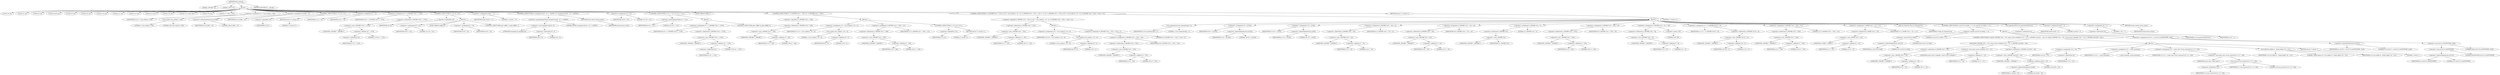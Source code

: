 digraph tftp_connect {  
"1000115" [label = "(METHOD,tftp_connect)" ]
"1000116" [label = "(PARAM,_DWORD *a1)" ]
"1000117" [label = "(PARAM,_BYTE *a2)" ]
"1000118" [label = "(BLOCK,,)" ]
"1000119" [label = "(LOCAL,v4: int)" ]
"1000120" [label = "(LOCAL,v5: int)" ]
"1000121" [label = "(LOCAL,v6: int)" ]
"1000122" [label = "(LOCAL,result: int)" ]
"1000123" [label = "(LOCAL,v8: int)" ]
"1000124" [label = "(LOCAL,v9: int)" ]
"1000125" [label = "(LOCAL,v10: int)" ]
"1000126" [label = "(LOCAL,v11: int)" ]
"1000127" [label = "(LOCAL,v12: int)" ]
"1000128" [label = "(LOCAL,v13: int *)" ]
"1000129" [label = "(LOCAL,v14: int)" ]
"1000130" [label = "(LOCAL,v15: const char *)" ]
"1000131" [label = "(LOCAL,v16: int)" ]
"1000132" [label = "(LOCAL,v17: char [ 128 ])" ]
"1000133" [label = "(<operator>.assignment,v4 = Curl_ccalloc(1, 336))" ]
"1000134" [label = "(IDENTIFIER,v4,v4 = Curl_ccalloc(1, 336))" ]
"1000135" [label = "(Curl_ccalloc,Curl_ccalloc(1, 336))" ]
"1000136" [label = "(LITERAL,1,Curl_ccalloc(1, 336))" ]
"1000137" [label = "(LITERAL,336,Curl_ccalloc(1, 336))" ]
"1000138" [label = "(<operator>.assignment,a1[188] = v4)" ]
"1000139" [label = "(<operator>.indirectIndexAccess,a1[188])" ]
"1000140" [label = "(IDENTIFIER,a1,a1[188] = v4)" ]
"1000141" [label = "(LITERAL,188,a1[188] = v4)" ]
"1000142" [label = "(IDENTIFIER,v4,a1[188] = v4)" ]
"1000143" [label = "(CONTROL_STRUCTURE,if ( !v4 ),if ( !v4 ))" ]
"1000144" [label = "(<operator>.logicalNot,!v4)" ]
"1000145" [label = "(IDENTIFIER,v4,!v4)" ]
"1000146" [label = "(RETURN,return 27;,return 27;)" ]
"1000147" [label = "(LITERAL,27,return 27;)" ]
"1000148" [label = "(<operator>.assignment,v5 = v4)" ]
"1000149" [label = "(IDENTIFIER,v5,v5 = v4)" ]
"1000150" [label = "(IDENTIFIER,v4,v5 = v4)" ]
"1000151" [label = "(<operator>.assignment,v6 = *(_DWORD *)(*a1 + 1576))" ]
"1000152" [label = "(IDENTIFIER,v6,v6 = *(_DWORD *)(*a1 + 1576))" ]
"1000153" [label = "(<operator>.indirection,*(_DWORD *)(*a1 + 1576))" ]
"1000154" [label = "(<operator>.cast,(_DWORD *)(*a1 + 1576))" ]
"1000155" [label = "(UNKNOWN,_DWORD *,_DWORD *)" ]
"1000156" [label = "(<operator>.addition,*a1 + 1576)" ]
"1000157" [label = "(<operator>.indirection,*a1)" ]
"1000158" [label = "(IDENTIFIER,a1,*a1 + 1576)" ]
"1000159" [label = "(LITERAL,1576,*a1 + 1576)" ]
"1000160" [label = "(CONTROL_STRUCTURE,if ( !v6 ),if ( !v6 ))" ]
"1000161" [label = "(<operator>.logicalNot,!v6)" ]
"1000162" [label = "(IDENTIFIER,v6,!v6)" ]
"1000163" [label = "(BLOCK,,)" ]
"1000164" [label = "(<operator>.assignment,v8 = 512)" ]
"1000165" [label = "(IDENTIFIER,v8,v8 = 512)" ]
"1000166" [label = "(LITERAL,512,v8 = 512)" ]
"1000167" [label = "(JUMP_TARGET,LABEL_6)" ]
"1000168" [label = "(<operator>.assignment,v6 = v8)" ]
"1000169" [label = "(IDENTIFIER,v6,v6 = v8)" ]
"1000170" [label = "(IDENTIFIER,v8,v6 = v8)" ]
"1000171" [label = "(CONTROL_STRUCTURE,goto LABEL_7;,goto LABEL_7;)" ]
"1000172" [label = "(<operator>.assignment,result = 71)" ]
"1000173" [label = "(IDENTIFIER,result,result = 71)" ]
"1000174" [label = "(LITERAL,71,result = 71)" ]
"1000175" [label = "(CONTROL_STRUCTURE,if ( (unsigned int)(v6 - 8) >= 0xFFB1 ),if ( (unsigned int)(v6 - 8) >= 0xFFB1 ))" ]
"1000176" [label = "(<operator>.greaterEqualsThan,(unsigned int)(v6 - 8) >= 0xFFB1)" ]
"1000177" [label = "(<operator>.cast,(unsigned int)(v6 - 8))" ]
"1000178" [label = "(UNKNOWN,unsigned int,unsigned int)" ]
"1000179" [label = "(<operator>.subtraction,v6 - 8)" ]
"1000180" [label = "(IDENTIFIER,v6,v6 - 8)" ]
"1000181" [label = "(LITERAL,8,v6 - 8)" ]
"1000182" [label = "(LITERAL,0xFFB1,(unsigned int)(v6 - 8) >= 0xFFB1)" ]
"1000183" [label = "(RETURN,return result;,return result;)" ]
"1000184" [label = "(IDENTIFIER,result,return result;)" ]
"1000185" [label = "(<operator>.assignment,v8 = 512)" ]
"1000186" [label = "(IDENTIFIER,v8,v8 = 512)" ]
"1000187" [label = "(LITERAL,512,v8 = 512)" ]
"1000188" [label = "(CONTROL_STRUCTURE,if ( v6 >= 512 ),if ( v6 >= 512 ))" ]
"1000189" [label = "(<operator>.greaterEqualsThan,v6 >= 512)" ]
"1000190" [label = "(IDENTIFIER,v6,v6 >= 512)" ]
"1000191" [label = "(LITERAL,512,v6 >= 512)" ]
"1000192" [label = "(BLOCK,,)" ]
"1000193" [label = "(<operator>.assignment,v8 = *(_DWORD *)(*a1 + 1576))" ]
"1000194" [label = "(IDENTIFIER,v8,v8 = *(_DWORD *)(*a1 + 1576))" ]
"1000195" [label = "(<operator>.indirection,*(_DWORD *)(*a1 + 1576))" ]
"1000196" [label = "(<operator>.cast,(_DWORD *)(*a1 + 1576))" ]
"1000197" [label = "(UNKNOWN,_DWORD *,_DWORD *)" ]
"1000198" [label = "(<operator>.addition,*a1 + 1576)" ]
"1000199" [label = "(<operator>.indirection,*a1)" ]
"1000200" [label = "(IDENTIFIER,a1,*a1 + 1576)" ]
"1000201" [label = "(LITERAL,1576,*a1 + 1576)" ]
"1000202" [label = "(CONTROL_STRUCTURE,goto LABEL_6;,goto LABEL_6;)" ]
"1000203" [label = "(JUMP_TARGET,LABEL_7)" ]
"1000204" [label = "(CONTROL_STRUCTURE,if ( !*(_DWORD *)(v5 + 328) ),if ( !*(_DWORD *)(v5 + 328) ))" ]
"1000205" [label = "(<operator>.logicalNot,!*(_DWORD *)(v5 + 328))" ]
"1000206" [label = "(<operator>.indirection,*(_DWORD *)(v5 + 328))" ]
"1000207" [label = "(<operator>.cast,(_DWORD *)(v5 + 328))" ]
"1000208" [label = "(UNKNOWN,_DWORD *,_DWORD *)" ]
"1000209" [label = "(<operator>.addition,v5 + 328)" ]
"1000210" [label = "(IDENTIFIER,v5,v5 + 328)" ]
"1000211" [label = "(LITERAL,328,v5 + 328)" ]
"1000212" [label = "(BLOCK,,)" ]
"1000213" [label = "(<operator>.assignment,v12 = Curl_ccalloc(1, v8 + 4))" ]
"1000214" [label = "(IDENTIFIER,v12,v12 = Curl_ccalloc(1, v8 + 4))" ]
"1000215" [label = "(Curl_ccalloc,Curl_ccalloc(1, v8 + 4))" ]
"1000216" [label = "(LITERAL,1,Curl_ccalloc(1, v8 + 4))" ]
"1000217" [label = "(<operator>.addition,v8 + 4)" ]
"1000218" [label = "(IDENTIFIER,v8,v8 + 4)" ]
"1000219" [label = "(LITERAL,4,v8 + 4)" ]
"1000220" [label = "(<operator>.assignment,*(_DWORD *)(v5 + 328) = v12)" ]
"1000221" [label = "(<operator>.indirection,*(_DWORD *)(v5 + 328))" ]
"1000222" [label = "(<operator>.cast,(_DWORD *)(v5 + 328))" ]
"1000223" [label = "(UNKNOWN,_DWORD *,_DWORD *)" ]
"1000224" [label = "(<operator>.addition,v5 + 328)" ]
"1000225" [label = "(IDENTIFIER,v5,v5 + 328)" ]
"1000226" [label = "(LITERAL,328,v5 + 328)" ]
"1000227" [label = "(IDENTIFIER,v12,*(_DWORD *)(v5 + 328) = v12)" ]
"1000228" [label = "(CONTROL_STRUCTURE,if ( !v12 ),if ( !v12 ))" ]
"1000229" [label = "(<operator>.logicalNot,!v12)" ]
"1000230" [label = "(IDENTIFIER,v12,!v12)" ]
"1000231" [label = "(RETURN,return 27;,return 27;)" ]
"1000232" [label = "(LITERAL,27,return 27;)" ]
"1000233" [label = "(CONTROL_STRUCTURE,if ( *(_DWORD *)(v5 + 332) || (v16 = Curl_ccalloc(1, v8 + 4), (*(_DWORD *)(v5 + 332) = v16) != 0) ),if ( *(_DWORD *)(v5 + 332) || (v16 = Curl_ccalloc(1, v8 + 4), (*(_DWORD *)(v5 + 332) = v16) != 0) ))" ]
"1000234" [label = "(<operator>.logicalOr,*(_DWORD *)(v5 + 332) || (v16 = Curl_ccalloc(1, v8 + 4), (*(_DWORD *)(v5 + 332) = v16) != 0))" ]
"1000235" [label = "(<operator>.indirection,*(_DWORD *)(v5 + 332))" ]
"1000236" [label = "(<operator>.cast,(_DWORD *)(v5 + 332))" ]
"1000237" [label = "(UNKNOWN,_DWORD *,_DWORD *)" ]
"1000238" [label = "(<operator>.addition,v5 + 332)" ]
"1000239" [label = "(IDENTIFIER,v5,v5 + 332)" ]
"1000240" [label = "(LITERAL,332,v5 + 332)" ]
"1000241" [label = "(BLOCK,,)" ]
"1000242" [label = "(<operator>.assignment,v16 = Curl_ccalloc(1, v8 + 4))" ]
"1000243" [label = "(IDENTIFIER,v16,v16 = Curl_ccalloc(1, v8 + 4))" ]
"1000244" [label = "(Curl_ccalloc,Curl_ccalloc(1, v8 + 4))" ]
"1000245" [label = "(LITERAL,1,Curl_ccalloc(1, v8 + 4))" ]
"1000246" [label = "(<operator>.addition,v8 + 4)" ]
"1000247" [label = "(IDENTIFIER,v8,v8 + 4)" ]
"1000248" [label = "(LITERAL,4,v8 + 4)" ]
"1000249" [label = "(<operator>.notEquals,(*(_DWORD *)(v5 + 332) = v16) != 0)" ]
"1000250" [label = "(<operator>.assignment,*(_DWORD *)(v5 + 332) = v16)" ]
"1000251" [label = "(<operator>.indirection,*(_DWORD *)(v5 + 332))" ]
"1000252" [label = "(<operator>.cast,(_DWORD *)(v5 + 332))" ]
"1000253" [label = "(UNKNOWN,_DWORD *,_DWORD *)" ]
"1000254" [label = "(<operator>.addition,v5 + 332)" ]
"1000255" [label = "(IDENTIFIER,v5,v5 + 332)" ]
"1000256" [label = "(LITERAL,332,v5 + 332)" ]
"1000257" [label = "(IDENTIFIER,v16,*(_DWORD *)(v5 + 332) = v16)" ]
"1000258" [label = "(LITERAL,0,(*(_DWORD *)(v5 + 332) = v16) != 0)" ]
"1000259" [label = "(BLOCK,,)" ]
"1000260" [label = "(Curl_conncontrol,Curl_conncontrol(a1, 1))" ]
"1000261" [label = "(IDENTIFIER,a1,Curl_conncontrol(a1, 1))" ]
"1000262" [label = "(LITERAL,1,Curl_conncontrol(a1, 1))" ]
"1000263" [label = "(<operator>.assignment,v9 = a1[105])" ]
"1000264" [label = "(IDENTIFIER,v9,v9 = a1[105])" ]
"1000265" [label = "(<operator>.indirectIndexAccess,a1[105])" ]
"1000266" [label = "(IDENTIFIER,a1,v9 = a1[105])" ]
"1000267" [label = "(LITERAL,105,v9 = a1[105])" ]
"1000268" [label = "(<operator>.assignment,v10 = a1[20])" ]
"1000269" [label = "(IDENTIFIER,v10,v10 = a1[20])" ]
"1000270" [label = "(<operator>.indirectIndexAccess,a1[20])" ]
"1000271" [label = "(IDENTIFIER,a1,v10 = a1[20])" ]
"1000272" [label = "(LITERAL,20,v10 = a1[20])" ]
"1000273" [label = "(<operator>.assignment,*(_DWORD *)(v5 + 16) = a1)" ]
"1000274" [label = "(<operator>.indirection,*(_DWORD *)(v5 + 16))" ]
"1000275" [label = "(<operator>.cast,(_DWORD *)(v5 + 16))" ]
"1000276" [label = "(UNKNOWN,_DWORD *,_DWORD *)" ]
"1000277" [label = "(<operator>.addition,v5 + 16)" ]
"1000278" [label = "(IDENTIFIER,v5,v5 + 16)" ]
"1000279" [label = "(LITERAL,16,v5 + 16)" ]
"1000280" [label = "(IDENTIFIER,a1,*(_DWORD *)(v5 + 16) = a1)" ]
"1000281" [label = "(<operator>.assignment,*(_DWORD *)(v5 + 20) = v9)" ]
"1000282" [label = "(<operator>.indirection,*(_DWORD *)(v5 + 20))" ]
"1000283" [label = "(<operator>.cast,(_DWORD *)(v5 + 20))" ]
"1000284" [label = "(UNKNOWN,_DWORD *,_DWORD *)" ]
"1000285" [label = "(<operator>.addition,v5 + 20)" ]
"1000286" [label = "(IDENTIFIER,v5,v5 + 20)" ]
"1000287" [label = "(LITERAL,20,v5 + 20)" ]
"1000288" [label = "(IDENTIFIER,v9,*(_DWORD *)(v5 + 20) = v9)" ]
"1000289" [label = "(<operator>.assignment,*(_DWORD *)v5 = 0)" ]
"1000290" [label = "(<operator>.indirection,*(_DWORD *)v5)" ]
"1000291" [label = "(<operator>.cast,(_DWORD *)v5)" ]
"1000292" [label = "(UNKNOWN,_DWORD *,_DWORD *)" ]
"1000293" [label = "(IDENTIFIER,v5,(_DWORD *)v5)" ]
"1000294" [label = "(LITERAL,0,*(_DWORD *)v5 = 0)" ]
"1000295" [label = "(<operator>.assignment,*(_DWORD *)(v5 + 324) = v6)" ]
"1000296" [label = "(<operator>.indirection,*(_DWORD *)(v5 + 324))" ]
"1000297" [label = "(<operator>.cast,(_DWORD *)(v5 + 324))" ]
"1000298" [label = "(UNKNOWN,_DWORD *,_DWORD *)" ]
"1000299" [label = "(<operator>.addition,v5 + 324)" ]
"1000300" [label = "(IDENTIFIER,v5,v5 + 324)" ]
"1000301" [label = "(LITERAL,324,v5 + 324)" ]
"1000302" [label = "(IDENTIFIER,v6,*(_DWORD *)(v5 + 324) = v6)" ]
"1000303" [label = "(<operator>.assignment,*(_DWORD *)(v5 + 8) = -100)" ]
"1000304" [label = "(<operator>.indirection,*(_DWORD *)(v5 + 8))" ]
"1000305" [label = "(<operator>.cast,(_DWORD *)(v5 + 8))" ]
"1000306" [label = "(UNKNOWN,_DWORD *,_DWORD *)" ]
"1000307" [label = "(<operator>.addition,v5 + 8)" ]
"1000308" [label = "(IDENTIFIER,v5,v5 + 8)" ]
"1000309" [label = "(LITERAL,8,v5 + 8)" ]
"1000310" [label = "(<operator>.minus,-100)" ]
"1000311" [label = "(LITERAL,100,-100)" ]
"1000312" [label = "(<operator>.assignment,v11 = *(_DWORD *)(v10 + 4))" ]
"1000313" [label = "(IDENTIFIER,v11,v11 = *(_DWORD *)(v10 + 4))" ]
"1000314" [label = "(<operator>.indirection,*(_DWORD *)(v10 + 4))" ]
"1000315" [label = "(<operator>.cast,(_DWORD *)(v10 + 4))" ]
"1000316" [label = "(UNKNOWN,_DWORD *,_DWORD *)" ]
"1000317" [label = "(<operator>.addition,v10 + 4)" ]
"1000318" [label = "(IDENTIFIER,v10,v10 + 4)" ]
"1000319" [label = "(LITERAL,4,v10 + 4)" ]
"1000320" [label = "(<operator>.assignment,*(_DWORD *)(v5 + 320) = 512)" ]
"1000321" [label = "(<operator>.indirection,*(_DWORD *)(v5 + 320))" ]
"1000322" [label = "(<operator>.cast,(_DWORD *)(v5 + 320))" ]
"1000323" [label = "(UNKNOWN,_DWORD *,_DWORD *)" ]
"1000324" [label = "(<operator>.addition,v5 + 320)" ]
"1000325" [label = "(IDENTIFIER,v5,v5 + 320)" ]
"1000326" [label = "(LITERAL,320,v5 + 320)" ]
"1000327" [label = "(LITERAL,512,*(_DWORD *)(v5 + 320) = 512)" ]
"1000328" [label = "(<operator>.assignment,*(_WORD *)(v5 + 52) = v11)" ]
"1000329" [label = "(<operator>.indirection,*(_WORD *)(v5 + 52))" ]
"1000330" [label = "(<operator>.cast,(_WORD *)(v5 + 52))" ]
"1000331" [label = "(UNKNOWN,_WORD *,_WORD *)" ]
"1000332" [label = "(<operator>.addition,v5 + 52)" ]
"1000333" [label = "(IDENTIFIER,v5,v5 + 52)" ]
"1000334" [label = "(LITERAL,52,v5 + 52)" ]
"1000335" [label = "(IDENTIFIER,v11,*(_WORD *)(v5 + 52) = v11)" ]
"1000336" [label = "(tftp_set_timeouts,tftp_set_timeouts(v5))" ]
"1000337" [label = "(IDENTIFIER,v5,tftp_set_timeouts(v5))" ]
"1000338" [label = "(CONTROL_STRUCTURE,if ( (a1[147] & 0x40) == 0 ),if ( (a1[147] & 0x40) == 0 ))" ]
"1000339" [label = "(<operator>.equals,(a1[147] & 0x40) == 0)" ]
"1000340" [label = "(<operator>.and,a1[147] & 0x40)" ]
"1000341" [label = "(<operator>.indirectIndexAccess,a1[147])" ]
"1000342" [label = "(IDENTIFIER,a1,a1[147] & 0x40)" ]
"1000343" [label = "(LITERAL,147,a1[147] & 0x40)" ]
"1000344" [label = "(LITERAL,0x40,a1[147] & 0x40)" ]
"1000345" [label = "(LITERAL,0,(a1[147] & 0x40) == 0)" ]
"1000346" [label = "(BLOCK,,)" ]
"1000347" [label = "(CONTROL_STRUCTURE,if ( bind(*(_DWORD *)(v5 + 20), (const struct sockaddr *)(v5 + 52), *(_DWORD *)(a1[20] + 16)) ),if ( bind(*(_DWORD *)(v5 + 20), (const struct sockaddr *)(v5 + 52), *(_DWORD *)(a1[20] + 16)) ))" ]
"1000348" [label = "(bind,bind(*(_DWORD *)(v5 + 20), (const struct sockaddr *)(v5 + 52), *(_DWORD *)(a1[20] + 16)))" ]
"1000349" [label = "(<operator>.indirection,*(_DWORD *)(v5 + 20))" ]
"1000350" [label = "(<operator>.cast,(_DWORD *)(v5 + 20))" ]
"1000351" [label = "(UNKNOWN,_DWORD *,_DWORD *)" ]
"1000352" [label = "(<operator>.addition,v5 + 20)" ]
"1000353" [label = "(IDENTIFIER,v5,v5 + 20)" ]
"1000354" [label = "(LITERAL,20,v5 + 20)" ]
"1000355" [label = "(<operator>.cast,(const struct sockaddr *)(v5 + 52))" ]
"1000356" [label = "(UNKNOWN,const struct sockaddr *,const struct sockaddr *)" ]
"1000357" [label = "(<operator>.addition,v5 + 52)" ]
"1000358" [label = "(IDENTIFIER,v5,v5 + 52)" ]
"1000359" [label = "(LITERAL,52,v5 + 52)" ]
"1000360" [label = "(<operator>.indirection,*(_DWORD *)(a1[20] + 16))" ]
"1000361" [label = "(<operator>.cast,(_DWORD *)(a1[20] + 16))" ]
"1000362" [label = "(UNKNOWN,_DWORD *,_DWORD *)" ]
"1000363" [label = "(<operator>.addition,a1[20] + 16)" ]
"1000364" [label = "(<operator>.indirectIndexAccess,a1[20])" ]
"1000365" [label = "(IDENTIFIER,a1,a1[20] + 16)" ]
"1000366" [label = "(LITERAL,20,a1[20] + 16)" ]
"1000367" [label = "(LITERAL,16,a1[20] + 16)" ]
"1000368" [label = "(BLOCK,,)" ]
"1000369" [label = "(<operator>.assignment,v14 = *a1)" ]
"1000370" [label = "(IDENTIFIER,v14,v14 = *a1)" ]
"1000371" [label = "(<operator>.indirection,*a1)" ]
"1000372" [label = "(IDENTIFIER,a1,v14 = *a1)" ]
"1000373" [label = "(<operator>.assignment,v13 = _errno_location())" ]
"1000374" [label = "(IDENTIFIER,v13,v13 = _errno_location())" ]
"1000375" [label = "(_errno_location,_errno_location())" ]
"1000376" [label = "(<operator>.assignment,v15 = (const char *)Curl_strerror(*v13, v17, 128))" ]
"1000377" [label = "(IDENTIFIER,v15,v15 = (const char *)Curl_strerror(*v13, v17, 128))" ]
"1000378" [label = "(<operator>.cast,(const char *)Curl_strerror(*v13, v17, 128))" ]
"1000379" [label = "(UNKNOWN,const char *,const char *)" ]
"1000380" [label = "(Curl_strerror,Curl_strerror(*v13, v17, 128))" ]
"1000381" [label = "(<operator>.indirection,*v13)" ]
"1000382" [label = "(IDENTIFIER,v13,Curl_strerror(*v13, v17, 128))" ]
"1000383" [label = "(IDENTIFIER,v17,Curl_strerror(*v13, v17, 128))" ]
"1000384" [label = "(LITERAL,128,Curl_strerror(*v13, v17, 128))" ]
"1000385" [label = "(Curl_failf,Curl_failf(v14, \"bind() failed; %s\", v15))" ]
"1000386" [label = "(IDENTIFIER,v14,Curl_failf(v14, \"bind() failed; %s\", v15))" ]
"1000387" [label = "(LITERAL,\"bind() failed; %s\",Curl_failf(v14, \"bind() failed; %s\", v15))" ]
"1000388" [label = "(IDENTIFIER,v15,Curl_failf(v14, \"bind() failed; %s\", v15))" ]
"1000389" [label = "(RETURN,return 7;,return 7;)" ]
"1000390" [label = "(LITERAL,7,return 7;)" ]
"1000391" [label = "(<operator>.assignment,a1[147] = a1[147] & 0xFFFFFFBF | 0x40)" ]
"1000392" [label = "(<operator>.indirectIndexAccess,a1[147])" ]
"1000393" [label = "(IDENTIFIER,a1,a1[147] = a1[147] & 0xFFFFFFBF | 0x40)" ]
"1000394" [label = "(LITERAL,147,a1[147] = a1[147] & 0xFFFFFFBF | 0x40)" ]
"1000395" [label = "(<operator>.or,a1[147] & 0xFFFFFFBF | 0x40)" ]
"1000396" [label = "(<operator>.and,a1[147] & 0xFFFFFFBF)" ]
"1000397" [label = "(<operator>.indirectIndexAccess,a1[147])" ]
"1000398" [label = "(IDENTIFIER,a1,a1[147] & 0xFFFFFFBF)" ]
"1000399" [label = "(LITERAL,147,a1[147] & 0xFFFFFFBF)" ]
"1000400" [label = "(LITERAL,0xFFFFFFBF,a1[147] & 0xFFFFFFBF)" ]
"1000401" [label = "(LITERAL,0x40,a1[147] & 0xFFFFFFBF | 0x40)" ]
"1000402" [label = "(Curl_pgrsStartNow,Curl_pgrsStartNow(*a1))" ]
"1000403" [label = "(<operator>.indirection,*a1)" ]
"1000404" [label = "(IDENTIFIER,a1,Curl_pgrsStartNow(*a1))" ]
"1000405" [label = "(<operator>.assignment,result = 0)" ]
"1000406" [label = "(IDENTIFIER,result,result = 0)" ]
"1000407" [label = "(LITERAL,0,result = 0)" ]
"1000408" [label = "(<operator>.assignment,*a2 = 1)" ]
"1000409" [label = "(<operator>.indirection,*a2)" ]
"1000410" [label = "(IDENTIFIER,a2,*a2 = 1)" ]
"1000411" [label = "(LITERAL,1,*a2 = 1)" ]
"1000412" [label = "(RETURN,return result;,return result;)" ]
"1000413" [label = "(IDENTIFIER,result,return result;)" ]
"1000414" [label = "(RETURN,return 27;,return 27;)" ]
"1000415" [label = "(LITERAL,27,return 27;)" ]
"1000416" [label = "(METHOD_RETURN,int __fastcall)" ]
  "1000115" -> "1000116" 
  "1000115" -> "1000117" 
  "1000115" -> "1000118" 
  "1000115" -> "1000416" 
  "1000118" -> "1000119" 
  "1000118" -> "1000120" 
  "1000118" -> "1000121" 
  "1000118" -> "1000122" 
  "1000118" -> "1000123" 
  "1000118" -> "1000124" 
  "1000118" -> "1000125" 
  "1000118" -> "1000126" 
  "1000118" -> "1000127" 
  "1000118" -> "1000128" 
  "1000118" -> "1000129" 
  "1000118" -> "1000130" 
  "1000118" -> "1000131" 
  "1000118" -> "1000132" 
  "1000118" -> "1000133" 
  "1000118" -> "1000138" 
  "1000118" -> "1000143" 
  "1000118" -> "1000148" 
  "1000118" -> "1000151" 
  "1000118" -> "1000160" 
  "1000118" -> "1000172" 
  "1000118" -> "1000175" 
  "1000118" -> "1000185" 
  "1000118" -> "1000188" 
  "1000118" -> "1000203" 
  "1000118" -> "1000204" 
  "1000118" -> "1000233" 
  "1000118" -> "1000414" 
  "1000133" -> "1000134" 
  "1000133" -> "1000135" 
  "1000135" -> "1000136" 
  "1000135" -> "1000137" 
  "1000138" -> "1000139" 
  "1000138" -> "1000142" 
  "1000139" -> "1000140" 
  "1000139" -> "1000141" 
  "1000143" -> "1000144" 
  "1000143" -> "1000146" 
  "1000144" -> "1000145" 
  "1000146" -> "1000147" 
  "1000148" -> "1000149" 
  "1000148" -> "1000150" 
  "1000151" -> "1000152" 
  "1000151" -> "1000153" 
  "1000153" -> "1000154" 
  "1000154" -> "1000155" 
  "1000154" -> "1000156" 
  "1000156" -> "1000157" 
  "1000156" -> "1000159" 
  "1000157" -> "1000158" 
  "1000160" -> "1000161" 
  "1000160" -> "1000163" 
  "1000161" -> "1000162" 
  "1000163" -> "1000164" 
  "1000163" -> "1000167" 
  "1000163" -> "1000168" 
  "1000163" -> "1000171" 
  "1000164" -> "1000165" 
  "1000164" -> "1000166" 
  "1000168" -> "1000169" 
  "1000168" -> "1000170" 
  "1000172" -> "1000173" 
  "1000172" -> "1000174" 
  "1000175" -> "1000176" 
  "1000175" -> "1000183" 
  "1000176" -> "1000177" 
  "1000176" -> "1000182" 
  "1000177" -> "1000178" 
  "1000177" -> "1000179" 
  "1000179" -> "1000180" 
  "1000179" -> "1000181" 
  "1000183" -> "1000184" 
  "1000185" -> "1000186" 
  "1000185" -> "1000187" 
  "1000188" -> "1000189" 
  "1000188" -> "1000192" 
  "1000189" -> "1000190" 
  "1000189" -> "1000191" 
  "1000192" -> "1000193" 
  "1000192" -> "1000202" 
  "1000193" -> "1000194" 
  "1000193" -> "1000195" 
  "1000195" -> "1000196" 
  "1000196" -> "1000197" 
  "1000196" -> "1000198" 
  "1000198" -> "1000199" 
  "1000198" -> "1000201" 
  "1000199" -> "1000200" 
  "1000204" -> "1000205" 
  "1000204" -> "1000212" 
  "1000205" -> "1000206" 
  "1000206" -> "1000207" 
  "1000207" -> "1000208" 
  "1000207" -> "1000209" 
  "1000209" -> "1000210" 
  "1000209" -> "1000211" 
  "1000212" -> "1000213" 
  "1000212" -> "1000220" 
  "1000212" -> "1000228" 
  "1000213" -> "1000214" 
  "1000213" -> "1000215" 
  "1000215" -> "1000216" 
  "1000215" -> "1000217" 
  "1000217" -> "1000218" 
  "1000217" -> "1000219" 
  "1000220" -> "1000221" 
  "1000220" -> "1000227" 
  "1000221" -> "1000222" 
  "1000222" -> "1000223" 
  "1000222" -> "1000224" 
  "1000224" -> "1000225" 
  "1000224" -> "1000226" 
  "1000228" -> "1000229" 
  "1000228" -> "1000231" 
  "1000229" -> "1000230" 
  "1000231" -> "1000232" 
  "1000233" -> "1000234" 
  "1000233" -> "1000259" 
  "1000234" -> "1000235" 
  "1000234" -> "1000241" 
  "1000235" -> "1000236" 
  "1000236" -> "1000237" 
  "1000236" -> "1000238" 
  "1000238" -> "1000239" 
  "1000238" -> "1000240" 
  "1000241" -> "1000242" 
  "1000241" -> "1000249" 
  "1000242" -> "1000243" 
  "1000242" -> "1000244" 
  "1000244" -> "1000245" 
  "1000244" -> "1000246" 
  "1000246" -> "1000247" 
  "1000246" -> "1000248" 
  "1000249" -> "1000250" 
  "1000249" -> "1000258" 
  "1000250" -> "1000251" 
  "1000250" -> "1000257" 
  "1000251" -> "1000252" 
  "1000252" -> "1000253" 
  "1000252" -> "1000254" 
  "1000254" -> "1000255" 
  "1000254" -> "1000256" 
  "1000259" -> "1000260" 
  "1000259" -> "1000263" 
  "1000259" -> "1000268" 
  "1000259" -> "1000273" 
  "1000259" -> "1000281" 
  "1000259" -> "1000289" 
  "1000259" -> "1000295" 
  "1000259" -> "1000303" 
  "1000259" -> "1000312" 
  "1000259" -> "1000320" 
  "1000259" -> "1000328" 
  "1000259" -> "1000336" 
  "1000259" -> "1000338" 
  "1000259" -> "1000402" 
  "1000259" -> "1000405" 
  "1000259" -> "1000408" 
  "1000259" -> "1000412" 
  "1000260" -> "1000261" 
  "1000260" -> "1000262" 
  "1000263" -> "1000264" 
  "1000263" -> "1000265" 
  "1000265" -> "1000266" 
  "1000265" -> "1000267" 
  "1000268" -> "1000269" 
  "1000268" -> "1000270" 
  "1000270" -> "1000271" 
  "1000270" -> "1000272" 
  "1000273" -> "1000274" 
  "1000273" -> "1000280" 
  "1000274" -> "1000275" 
  "1000275" -> "1000276" 
  "1000275" -> "1000277" 
  "1000277" -> "1000278" 
  "1000277" -> "1000279" 
  "1000281" -> "1000282" 
  "1000281" -> "1000288" 
  "1000282" -> "1000283" 
  "1000283" -> "1000284" 
  "1000283" -> "1000285" 
  "1000285" -> "1000286" 
  "1000285" -> "1000287" 
  "1000289" -> "1000290" 
  "1000289" -> "1000294" 
  "1000290" -> "1000291" 
  "1000291" -> "1000292" 
  "1000291" -> "1000293" 
  "1000295" -> "1000296" 
  "1000295" -> "1000302" 
  "1000296" -> "1000297" 
  "1000297" -> "1000298" 
  "1000297" -> "1000299" 
  "1000299" -> "1000300" 
  "1000299" -> "1000301" 
  "1000303" -> "1000304" 
  "1000303" -> "1000310" 
  "1000304" -> "1000305" 
  "1000305" -> "1000306" 
  "1000305" -> "1000307" 
  "1000307" -> "1000308" 
  "1000307" -> "1000309" 
  "1000310" -> "1000311" 
  "1000312" -> "1000313" 
  "1000312" -> "1000314" 
  "1000314" -> "1000315" 
  "1000315" -> "1000316" 
  "1000315" -> "1000317" 
  "1000317" -> "1000318" 
  "1000317" -> "1000319" 
  "1000320" -> "1000321" 
  "1000320" -> "1000327" 
  "1000321" -> "1000322" 
  "1000322" -> "1000323" 
  "1000322" -> "1000324" 
  "1000324" -> "1000325" 
  "1000324" -> "1000326" 
  "1000328" -> "1000329" 
  "1000328" -> "1000335" 
  "1000329" -> "1000330" 
  "1000330" -> "1000331" 
  "1000330" -> "1000332" 
  "1000332" -> "1000333" 
  "1000332" -> "1000334" 
  "1000336" -> "1000337" 
  "1000338" -> "1000339" 
  "1000338" -> "1000346" 
  "1000339" -> "1000340" 
  "1000339" -> "1000345" 
  "1000340" -> "1000341" 
  "1000340" -> "1000344" 
  "1000341" -> "1000342" 
  "1000341" -> "1000343" 
  "1000346" -> "1000347" 
  "1000346" -> "1000391" 
  "1000347" -> "1000348" 
  "1000347" -> "1000368" 
  "1000348" -> "1000349" 
  "1000348" -> "1000355" 
  "1000348" -> "1000360" 
  "1000349" -> "1000350" 
  "1000350" -> "1000351" 
  "1000350" -> "1000352" 
  "1000352" -> "1000353" 
  "1000352" -> "1000354" 
  "1000355" -> "1000356" 
  "1000355" -> "1000357" 
  "1000357" -> "1000358" 
  "1000357" -> "1000359" 
  "1000360" -> "1000361" 
  "1000361" -> "1000362" 
  "1000361" -> "1000363" 
  "1000363" -> "1000364" 
  "1000363" -> "1000367" 
  "1000364" -> "1000365" 
  "1000364" -> "1000366" 
  "1000368" -> "1000369" 
  "1000368" -> "1000373" 
  "1000368" -> "1000376" 
  "1000368" -> "1000385" 
  "1000368" -> "1000389" 
  "1000369" -> "1000370" 
  "1000369" -> "1000371" 
  "1000371" -> "1000372" 
  "1000373" -> "1000374" 
  "1000373" -> "1000375" 
  "1000376" -> "1000377" 
  "1000376" -> "1000378" 
  "1000378" -> "1000379" 
  "1000378" -> "1000380" 
  "1000380" -> "1000381" 
  "1000380" -> "1000383" 
  "1000380" -> "1000384" 
  "1000381" -> "1000382" 
  "1000385" -> "1000386" 
  "1000385" -> "1000387" 
  "1000385" -> "1000388" 
  "1000389" -> "1000390" 
  "1000391" -> "1000392" 
  "1000391" -> "1000395" 
  "1000392" -> "1000393" 
  "1000392" -> "1000394" 
  "1000395" -> "1000396" 
  "1000395" -> "1000401" 
  "1000396" -> "1000397" 
  "1000396" -> "1000400" 
  "1000397" -> "1000398" 
  "1000397" -> "1000399" 
  "1000402" -> "1000403" 
  "1000403" -> "1000404" 
  "1000405" -> "1000406" 
  "1000405" -> "1000407" 
  "1000408" -> "1000409" 
  "1000408" -> "1000411" 
  "1000409" -> "1000410" 
  "1000412" -> "1000413" 
  "1000414" -> "1000415" 
}

